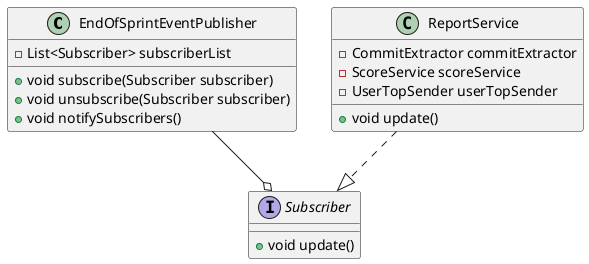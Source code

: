 @startuml classes
    class EndOfSprintEventPublisher {
    - List<Subscriber> subscriberList
    + void subscribe(Subscriber subscriber)
    + void unsubscribe(Subscriber subscriber)
    + void notifySubscribers()
}

interface Subscriber {
    + void update()
}

class ReportService {
    - CommitExtractor commitExtractor
    - ScoreService scoreService
    - UserTopSender userTopSender
    + void update()
}

ReportService ..|> Subscriber
EndOfSprintEventPublisher --o Subscriber
@enduml